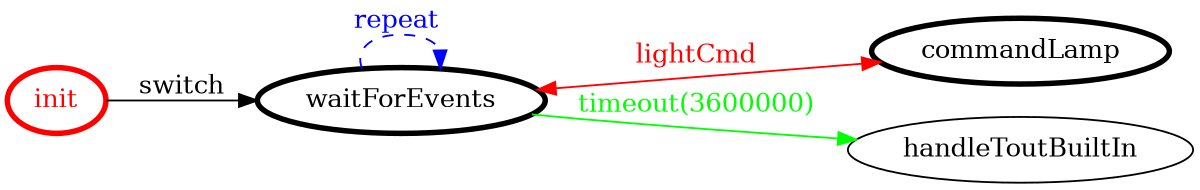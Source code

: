 /*
*
* A GraphViz DOT FSM description 
* Please use a GraphViz visualizer (like http://www.webgraphviz.com)
*  
*/

digraph finite_state_machine {
	rankdir=LR
	size="8,5"
	
	init [ color = red ][ fontcolor = red ][ penwidth = 3 ]
	commandLamp [ color = black ][ fontcolor = black ][ penwidth = 3 ]
	waitForEvents [ color = black ][ fontcolor = black ][ penwidth = 3 ]
	
	init -> waitForEvents [ label = "switch" ][ color = black ][ fontcolor = black ]
	waitForEvents -> handleToutBuiltIn [ label = "timeout(3600000)" ][ color = green ][ fontcolor = green ]
	waitForEvents -> commandLamp [ label = "lightCmd" ][ color = red ][ fontcolor = red ][ dir = both ]
	waitForEvents -> waitForEvents [ label = "repeat "][ style = dashed ][ color = blue ][ fontcolor = blue ]
}
